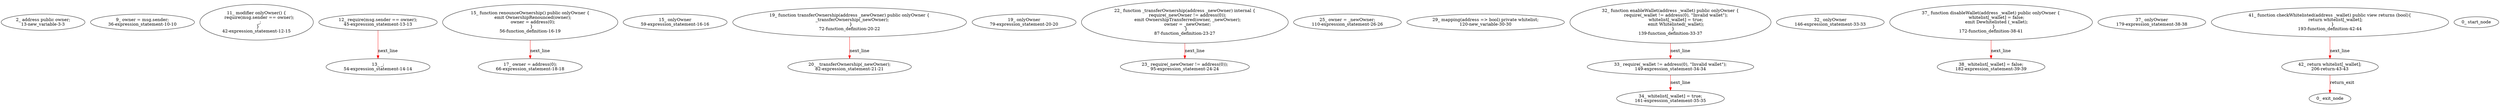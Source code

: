 digraph  {
13 [label="2_ address public owner;\n13-new_variable-3-3", method="", type_label=new_variable];
36 [label="9_ owner = msg.sender;\n36-expression_statement-10-10", method="", type_label=expression_statement];
42 [label="11_ modifier onlyOwner() {\n    require(msg.sender == owner);\n    _;\n  }\n42-expression_statement-12-15", method="", type_label=expression_statement];
45 [label="12_ require(msg.sender == owner);\n45-expression_statement-13-13", method="", type_label=expression_statement];
54 [label="13_ _;\n54-expression_statement-14-14", method="", type_label=expression_statement];
56 [label="15_ function renounceOwnership() public onlyOwner {\n    emit OwnershipRenounced(owner);\n    owner = address(0);\n  }\n56-function_definition-16-19", method="renounceOwnership()", type_label=function_definition];
59 [label="15_ onlyOwner\n59-expression_statement-16-16", method="renounceOwnership()", type_label=expression_statement];
66 [label="17_ owner = address(0);\n66-expression_statement-18-18", method="renounceOwnership()", type_label=expression_statement];
72 [label="19_ function transferOwnership(address _newOwner) public onlyOwner {\n    _transferOwnership(_newOwner);\n  }\n72-function_definition-20-22", method="transferOwnership(address _newOwner)", type_label=function_definition];
79 [label="19_ onlyOwner\n79-expression_statement-20-20", method="transferOwnership(address _newOwner)", type_label=expression_statement];
82 [label="20_ _transferOwnership(_newOwner);\n82-expression_statement-21-21", method="transferOwnership(address _newOwner)", type_label=expression_statement];
87 [label="22_ function _transferOwnership(address _newOwner) internal {\n    require(_newOwner != address(0));\n    emit OwnershipTransferred(owner, _newOwner);\n    owner = _newOwner;\n  }\n87-function_definition-23-27", method="_transferOwnership(address _newOwner)", type_label=function_definition];
95 [label="23_ require(_newOwner != address(0));\n95-expression_statement-24-24", method="_transferOwnership(address _newOwner)", type_label=expression_statement];
110 [label="25_ owner = _newOwner;\n110-expression_statement-26-26", method="_transferOwnership(address _newOwner)", type_label=expression_statement];
120 [label="29_ mapping(address => bool) private whitelist;\n120-new_variable-30-30", method="", type_label=new_variable];
139 [label="32_ function enableWallet(address _wallet) public onlyOwner {\n        require(_wallet != address(0), \"Invalid wallet\");\n        whitelist[_wallet] = true;\n        emit Whitelisted(_wallet);\n    }\n139-function_definition-33-37", method="enableWallet(address _wallet)", type_label=function_definition];
146 [label="32_ onlyOwner\n146-expression_statement-33-33", method="enableWallet(address _wallet)", type_label=expression_statement];
149 [label="33_ require(_wallet != address(0), \"Invalid wallet\");\n149-expression_statement-34-34", method="enableWallet(address _wallet)", type_label=expression_statement];
161 [label="34_ whitelist[_wallet] = true;\n161-expression_statement-35-35", method="enableWallet(address _wallet)", type_label=expression_statement];
172 [label="37_ function disableWallet(address _wallet) public onlyOwner {\n        whitelist[_wallet] = false;\n        emit Dewhitelisted (_wallet);\n    }\n172-function_definition-38-41", method="disableWallet(address _wallet)", type_label=function_definition];
179 [label="37_ onlyOwner\n179-expression_statement-38-38", method="disableWallet(address _wallet)", type_label=expression_statement];
182 [label="38_ whitelist[_wallet] = false;\n182-expression_statement-39-39", method="disableWallet(address _wallet)", type_label=expression_statement];
193 [label="41_ function checkWhitelisted(address _wallet) public view returns (bool){\n        return whitelist[_wallet];\n    }\n193-function_definition-42-44", method="checkWhitelisted(address _wallet)", type_label=function_definition];
206 [label="42_ return whitelist[_wallet];\n206-return-43-43", method="checkWhitelisted(address _wallet)", type_label=return];
1 [label="0_ start_node", method="", type_label=start];
2 [label="0_ exit_node", method="", type_label=exit];
45 -> 54  [color=red, controlflow_type=next_line, edge_type=CFG_edge, key=0, label=next_line];
56 -> 66  [color=red, controlflow_type=next_line, edge_type=CFG_edge, key=0, label=next_line];
72 -> 82  [color=red, controlflow_type=next_line, edge_type=CFG_edge, key=0, label=next_line];
87 -> 95  [color=red, controlflow_type=next_line, edge_type=CFG_edge, key=0, label=next_line];
139 -> 149  [color=red, controlflow_type=next_line, edge_type=CFG_edge, key=0, label=next_line];
149 -> 161  [color=red, controlflow_type=next_line, edge_type=CFG_edge, key=0, label=next_line];
172 -> 182  [color=red, controlflow_type=next_line, edge_type=CFG_edge, key=0, label=next_line];
193 -> 206  [color=red, controlflow_type=next_line, edge_type=CFG_edge, key=0, label=next_line];
206 -> 2  [color=red, controlflow_type=return_exit, edge_type=CFG_edge, key=0, label=return_exit];
}
